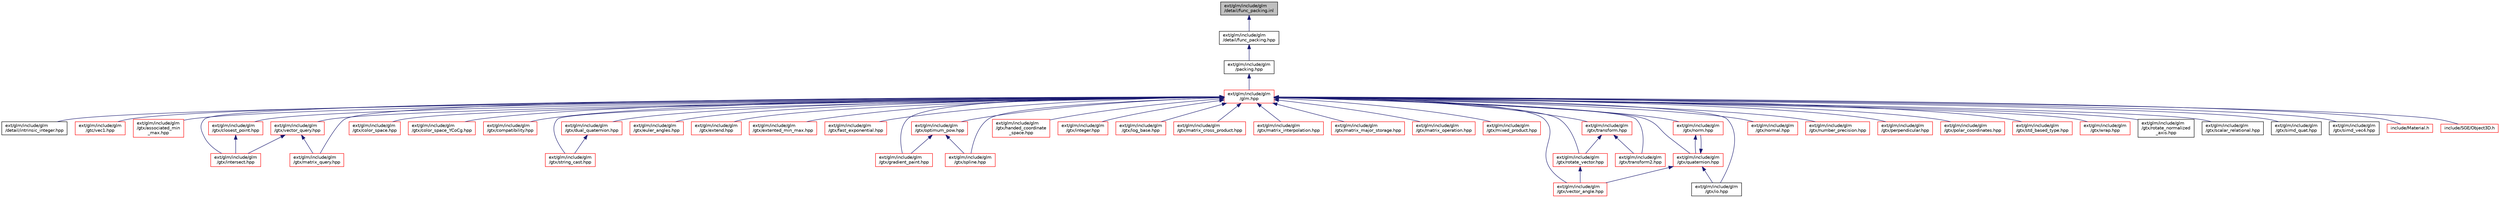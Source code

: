 digraph "ext/glm/include/glm/detail/func_packing.inl"
{
  edge [fontname="Helvetica",fontsize="10",labelfontname="Helvetica",labelfontsize="10"];
  node [fontname="Helvetica",fontsize="10",shape=record];
  Node1 [label="ext/glm/include/glm\l/detail/func_packing.inl",height=0.2,width=0.4,color="black", fillcolor="grey75", style="filled" fontcolor="black"];
  Node1 -> Node2 [dir="back",color="midnightblue",fontsize="10",style="solid"];
  Node2 [label="ext/glm/include/glm\l/detail/func_packing.hpp",height=0.2,width=0.4,color="black", fillcolor="white", style="filled",URL="$func__packing_8hpp.html"];
  Node2 -> Node3 [dir="back",color="midnightblue",fontsize="10",style="solid"];
  Node3 [label="ext/glm/include/glm\l/packing.hpp",height=0.2,width=0.4,color="black", fillcolor="white", style="filled",URL="$packing_8hpp.html"];
  Node3 -> Node4 [dir="back",color="midnightblue",fontsize="10",style="solid"];
  Node4 [label="ext/glm/include/glm\l/glm.hpp",height=0.2,width=0.4,color="red", fillcolor="white", style="filled",URL="$glm_8hpp.html"];
  Node4 -> Node5 [dir="back",color="midnightblue",fontsize="10",style="solid"];
  Node5 [label="ext/glm/include/glm\l/detail/intrinsic_integer.hpp",height=0.2,width=0.4,color="black", fillcolor="white", style="filled",URL="$intrinsic__integer_8hpp.html"];
  Node4 -> Node6 [dir="back",color="midnightblue",fontsize="10",style="solid"];
  Node6 [label="ext/glm/include/glm\l/gtc/vec1.hpp",height=0.2,width=0.4,color="red", fillcolor="white", style="filled",URL="$vec1_8hpp.html"];
  Node4 -> Node7 [dir="back",color="midnightblue",fontsize="10",style="solid"];
  Node7 [label="ext/glm/include/glm\l/gtx/associated_min\l_max.hpp",height=0.2,width=0.4,color="red", fillcolor="white", style="filled",URL="$associated__min__max_8hpp.html"];
  Node4 -> Node8 [dir="back",color="midnightblue",fontsize="10",style="solid"];
  Node8 [label="ext/glm/include/glm\l/gtx/closest_point.hpp",height=0.2,width=0.4,color="red", fillcolor="white", style="filled",URL="$closest__point_8hpp.html"];
  Node8 -> Node9 [dir="back",color="midnightblue",fontsize="10",style="solid"];
  Node9 [label="ext/glm/include/glm\l/gtx/intersect.hpp",height=0.2,width=0.4,color="red", fillcolor="white", style="filled",URL="$intersect_8hpp.html"];
  Node4 -> Node10 [dir="back",color="midnightblue",fontsize="10",style="solid"];
  Node10 [label="ext/glm/include/glm\l/gtx/color_space.hpp",height=0.2,width=0.4,color="red", fillcolor="white", style="filled",URL="$gtx_2color__space_8hpp.html"];
  Node4 -> Node11 [dir="back",color="midnightblue",fontsize="10",style="solid"];
  Node11 [label="ext/glm/include/glm\l/gtx/color_space_YCoCg.hpp",height=0.2,width=0.4,color="red", fillcolor="white", style="filled",URL="$color__space___y_co_cg_8hpp.html"];
  Node4 -> Node12 [dir="back",color="midnightblue",fontsize="10",style="solid"];
  Node12 [label="ext/glm/include/glm\l/gtx/compatibility.hpp",height=0.2,width=0.4,color="red", fillcolor="white", style="filled",URL="$compatibility_8hpp.html"];
  Node4 -> Node13 [dir="back",color="midnightblue",fontsize="10",style="solid"];
  Node13 [label="ext/glm/include/glm\l/gtx/dual_quaternion.hpp",height=0.2,width=0.4,color="red", fillcolor="white", style="filled",URL="$dual__quaternion_8hpp.html"];
  Node13 -> Node14 [dir="back",color="midnightblue",fontsize="10",style="solid"];
  Node14 [label="ext/glm/include/glm\l/gtx/string_cast.hpp",height=0.2,width=0.4,color="red", fillcolor="white", style="filled",URL="$string__cast_8hpp.html"];
  Node4 -> Node15 [dir="back",color="midnightblue",fontsize="10",style="solid"];
  Node15 [label="ext/glm/include/glm\l/gtx/euler_angles.hpp",height=0.2,width=0.4,color="red", fillcolor="white", style="filled",URL="$euler__angles_8hpp.html"];
  Node4 -> Node16 [dir="back",color="midnightblue",fontsize="10",style="solid"];
  Node16 [label="ext/glm/include/glm\l/gtx/extend.hpp",height=0.2,width=0.4,color="red", fillcolor="white", style="filled",URL="$extend_8hpp.html"];
  Node4 -> Node17 [dir="back",color="midnightblue",fontsize="10",style="solid"];
  Node17 [label="ext/glm/include/glm\l/gtx/extented_min_max.hpp",height=0.2,width=0.4,color="red", fillcolor="white", style="filled",URL="$extented__min__max_8hpp.html"];
  Node4 -> Node18 [dir="back",color="midnightblue",fontsize="10",style="solid"];
  Node18 [label="ext/glm/include/glm\l/gtx/fast_exponential.hpp",height=0.2,width=0.4,color="red", fillcolor="white", style="filled",URL="$fast__exponential_8hpp.html"];
  Node4 -> Node19 [dir="back",color="midnightblue",fontsize="10",style="solid"];
  Node19 [label="ext/glm/include/glm\l/gtx/gradient_paint.hpp",height=0.2,width=0.4,color="red", fillcolor="white", style="filled",URL="$gradient__paint_8hpp.html"];
  Node4 -> Node20 [dir="back",color="midnightblue",fontsize="10",style="solid"];
  Node20 [label="ext/glm/include/glm\l/gtx/optimum_pow.hpp",height=0.2,width=0.4,color="red", fillcolor="white", style="filled",URL="$optimum__pow_8hpp.html"];
  Node20 -> Node19 [dir="back",color="midnightblue",fontsize="10",style="solid"];
  Node20 -> Node21 [dir="back",color="midnightblue",fontsize="10",style="solid"];
  Node21 [label="ext/glm/include/glm\l/gtx/spline.hpp",height=0.2,width=0.4,color="red", fillcolor="white", style="filled",URL="$spline_8hpp.html"];
  Node4 -> Node22 [dir="back",color="midnightblue",fontsize="10",style="solid"];
  Node22 [label="ext/glm/include/glm\l/gtx/handed_coordinate\l_space.hpp",height=0.2,width=0.4,color="red", fillcolor="white", style="filled",URL="$handed__coordinate__space_8hpp.html"];
  Node4 -> Node23 [dir="back",color="midnightblue",fontsize="10",style="solid"];
  Node23 [label="ext/glm/include/glm\l/gtx/integer.hpp",height=0.2,width=0.4,color="red", fillcolor="white", style="filled",URL="$gtx_2integer_8hpp.html"];
  Node4 -> Node9 [dir="back",color="midnightblue",fontsize="10",style="solid"];
  Node4 -> Node24 [dir="back",color="midnightblue",fontsize="10",style="solid"];
  Node24 [label="ext/glm/include/glm\l/gtx/vector_query.hpp",height=0.2,width=0.4,color="red", fillcolor="white", style="filled",URL="$vector__query_8hpp.html"];
  Node24 -> Node9 [dir="back",color="midnightblue",fontsize="10",style="solid"];
  Node24 -> Node25 [dir="back",color="midnightblue",fontsize="10",style="solid"];
  Node25 [label="ext/glm/include/glm\l/gtx/matrix_query.hpp",height=0.2,width=0.4,color="red", fillcolor="white", style="filled",URL="$matrix__query_8hpp.html"];
  Node4 -> Node26 [dir="back",color="midnightblue",fontsize="10",style="solid"];
  Node26 [label="ext/glm/include/glm\l/gtx/log_base.hpp",height=0.2,width=0.4,color="red", fillcolor="white", style="filled",URL="$log__base_8hpp.html"];
  Node4 -> Node27 [dir="back",color="midnightblue",fontsize="10",style="solid"];
  Node27 [label="ext/glm/include/glm\l/gtx/matrix_cross_product.hpp",height=0.2,width=0.4,color="red", fillcolor="white", style="filled",URL="$matrix__cross__product_8hpp.html"];
  Node4 -> Node28 [dir="back",color="midnightblue",fontsize="10",style="solid"];
  Node28 [label="ext/glm/include/glm\l/gtx/matrix_interpolation.hpp",height=0.2,width=0.4,color="red", fillcolor="white", style="filled",URL="$matrix__interpolation_8hpp.html"];
  Node4 -> Node29 [dir="back",color="midnightblue",fontsize="10",style="solid"];
  Node29 [label="ext/glm/include/glm\l/gtx/matrix_major_storage.hpp",height=0.2,width=0.4,color="red", fillcolor="white", style="filled",URL="$matrix__major__storage_8hpp.html"];
  Node4 -> Node30 [dir="back",color="midnightblue",fontsize="10",style="solid"];
  Node30 [label="ext/glm/include/glm\l/gtx/matrix_operation.hpp",height=0.2,width=0.4,color="red", fillcolor="white", style="filled",URL="$matrix__operation_8hpp.html"];
  Node4 -> Node25 [dir="back",color="midnightblue",fontsize="10",style="solid"];
  Node4 -> Node31 [dir="back",color="midnightblue",fontsize="10",style="solid"];
  Node31 [label="ext/glm/include/glm\l/gtx/mixed_product.hpp",height=0.2,width=0.4,color="red", fillcolor="white", style="filled",URL="$mixed__product_8hpp.html"];
  Node4 -> Node32 [dir="back",color="midnightblue",fontsize="10",style="solid"];
  Node32 [label="ext/glm/include/glm\l/gtx/norm.hpp",height=0.2,width=0.4,color="red", fillcolor="white", style="filled",URL="$norm_8hpp.html"];
  Node32 -> Node33 [dir="back",color="midnightblue",fontsize="10",style="solid"];
  Node33 [label="ext/glm/include/glm\l/gtx/quaternion.hpp",height=0.2,width=0.4,color="red", fillcolor="white", style="filled",URL="$gtx_2quaternion_8hpp.html"];
  Node33 -> Node32 [dir="back",color="midnightblue",fontsize="10",style="solid"];
  Node33 -> Node34 [dir="back",color="midnightblue",fontsize="10",style="solid"];
  Node34 [label="ext/glm/include/glm\l/gtx/vector_angle.hpp",height=0.2,width=0.4,color="red", fillcolor="white", style="filled",URL="$vector__angle_8hpp.html"];
  Node33 -> Node35 [dir="back",color="midnightblue",fontsize="10",style="solid"];
  Node35 [label="ext/glm/include/glm\l/gtx/io.hpp",height=0.2,width=0.4,color="black", fillcolor="white", style="filled",URL="$io_8hpp.html"];
  Node4 -> Node33 [dir="back",color="midnightblue",fontsize="10",style="solid"];
  Node4 -> Node36 [dir="back",color="midnightblue",fontsize="10",style="solid"];
  Node36 [label="ext/glm/include/glm\l/gtx/normal.hpp",height=0.2,width=0.4,color="red", fillcolor="white", style="filled",URL="$normal_8hpp.html"];
  Node4 -> Node37 [dir="back",color="midnightblue",fontsize="10",style="solid"];
  Node37 [label="ext/glm/include/glm\l/gtx/number_precision.hpp",height=0.2,width=0.4,color="red", fillcolor="white", style="filled",URL="$number__precision_8hpp.html"];
  Node4 -> Node38 [dir="back",color="midnightblue",fontsize="10",style="solid"];
  Node38 [label="ext/glm/include/glm\l/gtx/perpendicular.hpp",height=0.2,width=0.4,color="red", fillcolor="white", style="filled",URL="$perpendicular_8hpp.html"];
  Node4 -> Node39 [dir="back",color="midnightblue",fontsize="10",style="solid"];
  Node39 [label="ext/glm/include/glm\l/gtx/polar_coordinates.hpp",height=0.2,width=0.4,color="red", fillcolor="white", style="filled",URL="$polar__coordinates_8hpp.html"];
  Node4 -> Node40 [dir="back",color="midnightblue",fontsize="10",style="solid"];
  Node40 [label="ext/glm/include/glm\l/gtx/rotate_vector.hpp",height=0.2,width=0.4,color="red", fillcolor="white", style="filled",URL="$rotate__vector_8hpp.html"];
  Node40 -> Node34 [dir="back",color="midnightblue",fontsize="10",style="solid"];
  Node4 -> Node41 [dir="back",color="midnightblue",fontsize="10",style="solid"];
  Node41 [label="ext/glm/include/glm\l/gtx/transform.hpp",height=0.2,width=0.4,color="red", fillcolor="white", style="filled",URL="$transform_8hpp.html"];
  Node41 -> Node40 [dir="back",color="midnightblue",fontsize="10",style="solid"];
  Node41 -> Node42 [dir="back",color="midnightblue",fontsize="10",style="solid"];
  Node42 [label="ext/glm/include/glm\l/gtx/transform2.hpp",height=0.2,width=0.4,color="red", fillcolor="white", style="filled",URL="$transform2_8hpp.html"];
  Node4 -> Node21 [dir="back",color="midnightblue",fontsize="10",style="solid"];
  Node4 -> Node43 [dir="back",color="midnightblue",fontsize="10",style="solid"];
  Node43 [label="ext/glm/include/glm\l/gtx/std_based_type.hpp",height=0.2,width=0.4,color="red", fillcolor="white", style="filled",URL="$std__based__type_8hpp.html"];
  Node4 -> Node14 [dir="back",color="midnightblue",fontsize="10",style="solid"];
  Node4 -> Node42 [dir="back",color="midnightblue",fontsize="10",style="solid"];
  Node4 -> Node34 [dir="back",color="midnightblue",fontsize="10",style="solid"];
  Node4 -> Node44 [dir="back",color="midnightblue",fontsize="10",style="solid"];
  Node44 [label="ext/glm/include/glm\l/gtx/wrap.hpp",height=0.2,width=0.4,color="red", fillcolor="white", style="filled",URL="$wrap_8hpp.html"];
  Node4 -> Node35 [dir="back",color="midnightblue",fontsize="10",style="solid"];
  Node4 -> Node45 [dir="back",color="midnightblue",fontsize="10",style="solid"];
  Node45 [label="ext/glm/include/glm\l/gtx/rotate_normalized\l_axis.hpp",height=0.2,width=0.4,color="black", fillcolor="white", style="filled",URL="$rotate__normalized__axis_8hpp.html"];
  Node4 -> Node46 [dir="back",color="midnightblue",fontsize="10",style="solid"];
  Node46 [label="ext/glm/include/glm\l/gtx/scalar_relational.hpp",height=0.2,width=0.4,color="black", fillcolor="white", style="filled",URL="$scalar__relational_8hpp.html"];
  Node4 -> Node47 [dir="back",color="midnightblue",fontsize="10",style="solid"];
  Node47 [label="ext/glm/include/glm\l/gtx/simd_quat.hpp",height=0.2,width=0.4,color="black", fillcolor="white", style="filled",URL="$simd__quat_8hpp.html"];
  Node4 -> Node48 [dir="back",color="midnightblue",fontsize="10",style="solid"];
  Node48 [label="ext/glm/include/glm\l/gtx/simd_vec4.hpp",height=0.2,width=0.4,color="black", fillcolor="white", style="filled",URL="$simd__vec4_8hpp.html"];
  Node4 -> Node49 [dir="back",color="midnightblue",fontsize="10",style="solid"];
  Node49 [label="include/Material.h",height=0.2,width=0.4,color="red", fillcolor="white", style="filled",URL="$include_2material_8h_source.html"];
  Node4 -> Node50 [dir="back",color="midnightblue",fontsize="10",style="solid"];
  Node50 [label="include/SGE/Object3D.h",height=0.2,width=0.4,color="red", fillcolor="white", style="filled",URL="$_object3_d_8h_source.html"];
}
